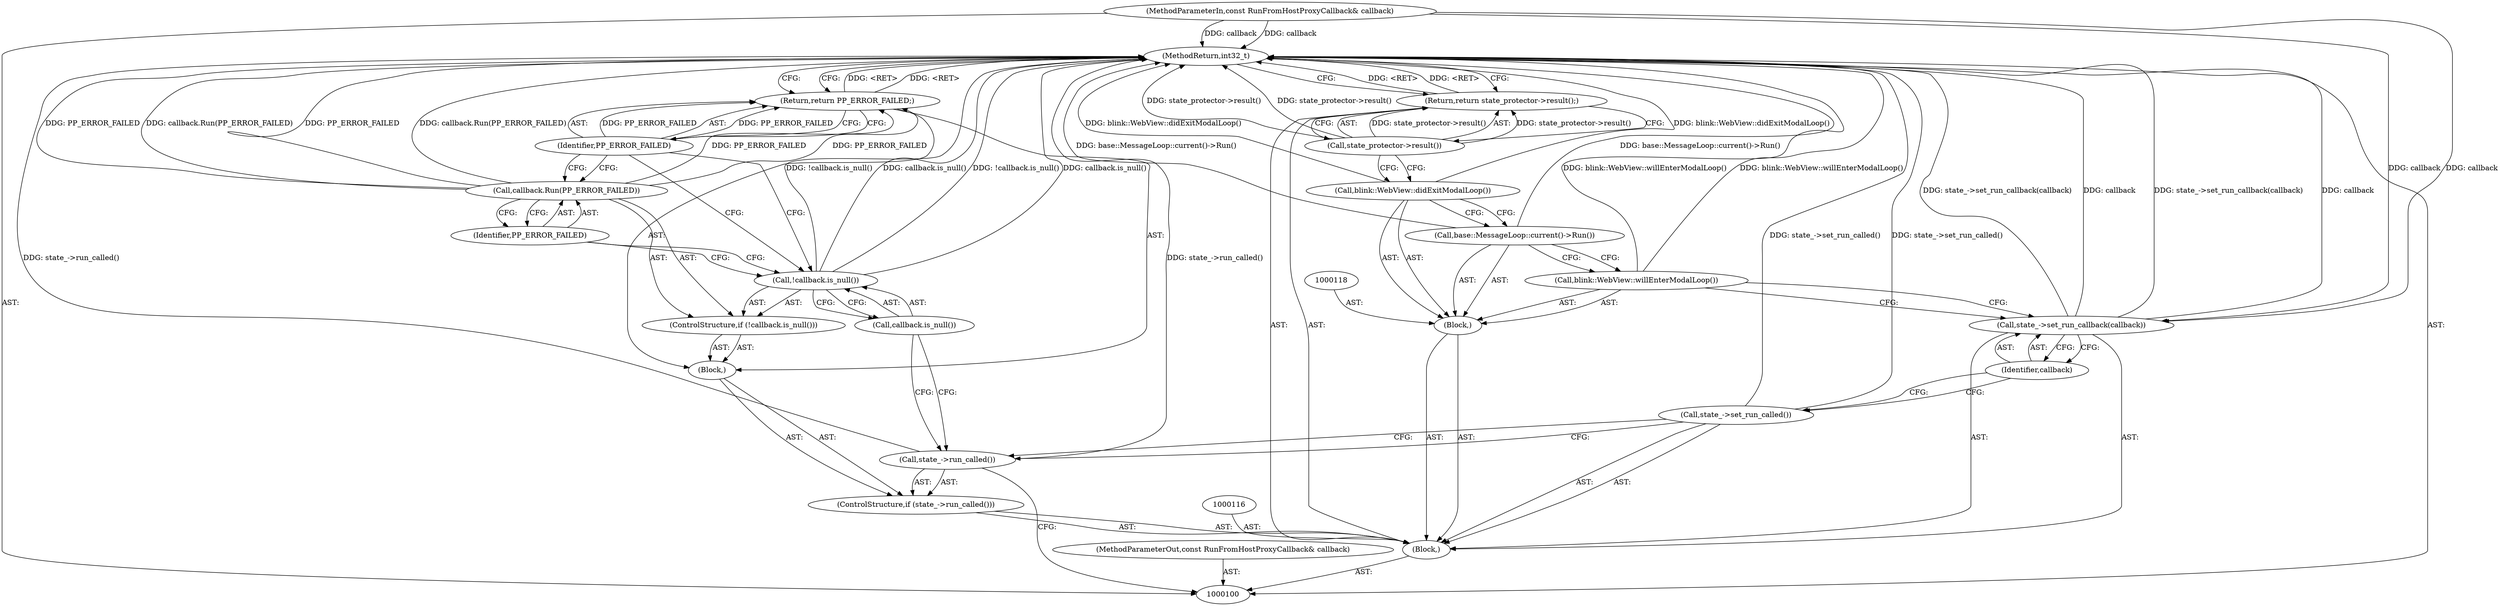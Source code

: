 digraph "0_Chrome_dd77c2a41c72589d929db0592565125ca629fb2c" {
"1000124" [label="(MethodReturn,int32_t)"];
"1000117" [label="(Block,)"];
"1000119" [label="(Call,blink::WebView::willEnterModalLoop())"];
"1000120" [label="(Call,base::MessageLoop::current()->Run())"];
"1000121" [label="(Call,blink::WebView::didExitModalLoop())"];
"1000101" [label="(MethodParameterIn,const RunFromHostProxyCallback& callback)"];
"1000165" [label="(MethodParameterOut,const RunFromHostProxyCallback& callback)"];
"1000102" [label="(Block,)"];
"1000122" [label="(Return,return state_protector->result();)"];
"1000123" [label="(Call,state_protector->result())"];
"1000103" [label="(ControlStructure,if (state_->run_called()))"];
"1000105" [label="(Block,)"];
"1000104" [label="(Call,state_->run_called())"];
"1000106" [label="(ControlStructure,if (!callback.is_null()))"];
"1000107" [label="(Call,!callback.is_null())"];
"1000108" [label="(Call,callback.is_null())"];
"1000110" [label="(Identifier,PP_ERROR_FAILED)"];
"1000109" [label="(Call,callback.Run(PP_ERROR_FAILED))"];
"1000112" [label="(Identifier,PP_ERROR_FAILED)"];
"1000111" [label="(Return,return PP_ERROR_FAILED;)"];
"1000113" [label="(Call,state_->set_run_called())"];
"1000114" [label="(Call,state_->set_run_callback(callback))"];
"1000115" [label="(Identifier,callback)"];
"1000124" -> "1000100"  [label="AST: "];
"1000124" -> "1000111"  [label="CFG: "];
"1000124" -> "1000122"  [label="CFG: "];
"1000111" -> "1000124"  [label="DDG: <RET>"];
"1000122" -> "1000124"  [label="DDG: <RET>"];
"1000107" -> "1000124"  [label="DDG: callback.is_null()"];
"1000107" -> "1000124"  [label="DDG: !callback.is_null()"];
"1000104" -> "1000124"  [label="DDG: state_->run_called()"];
"1000114" -> "1000124"  [label="DDG: state_->set_run_callback(callback)"];
"1000114" -> "1000124"  [label="DDG: callback"];
"1000123" -> "1000124"  [label="DDG: state_protector->result()"];
"1000119" -> "1000124"  [label="DDG: blink::WebView::willEnterModalLoop()"];
"1000109" -> "1000124"  [label="DDG: callback.Run(PP_ERROR_FAILED)"];
"1000109" -> "1000124"  [label="DDG: PP_ERROR_FAILED"];
"1000121" -> "1000124"  [label="DDG: blink::WebView::didExitModalLoop()"];
"1000113" -> "1000124"  [label="DDG: state_->set_run_called()"];
"1000101" -> "1000124"  [label="DDG: callback"];
"1000120" -> "1000124"  [label="DDG: base::MessageLoop::current()->Run()"];
"1000117" -> "1000102"  [label="AST: "];
"1000118" -> "1000117"  [label="AST: "];
"1000119" -> "1000117"  [label="AST: "];
"1000120" -> "1000117"  [label="AST: "];
"1000121" -> "1000117"  [label="AST: "];
"1000119" -> "1000117"  [label="AST: "];
"1000119" -> "1000114"  [label="CFG: "];
"1000120" -> "1000119"  [label="CFG: "];
"1000119" -> "1000124"  [label="DDG: blink::WebView::willEnterModalLoop()"];
"1000120" -> "1000117"  [label="AST: "];
"1000120" -> "1000119"  [label="CFG: "];
"1000121" -> "1000120"  [label="CFG: "];
"1000120" -> "1000124"  [label="DDG: base::MessageLoop::current()->Run()"];
"1000121" -> "1000117"  [label="AST: "];
"1000121" -> "1000120"  [label="CFG: "];
"1000123" -> "1000121"  [label="CFG: "];
"1000121" -> "1000124"  [label="DDG: blink::WebView::didExitModalLoop()"];
"1000101" -> "1000100"  [label="AST: "];
"1000101" -> "1000124"  [label="DDG: callback"];
"1000101" -> "1000114"  [label="DDG: callback"];
"1000165" -> "1000100"  [label="AST: "];
"1000102" -> "1000100"  [label="AST: "];
"1000103" -> "1000102"  [label="AST: "];
"1000113" -> "1000102"  [label="AST: "];
"1000114" -> "1000102"  [label="AST: "];
"1000116" -> "1000102"  [label="AST: "];
"1000117" -> "1000102"  [label="AST: "];
"1000122" -> "1000102"  [label="AST: "];
"1000122" -> "1000102"  [label="AST: "];
"1000122" -> "1000123"  [label="CFG: "];
"1000123" -> "1000122"  [label="AST: "];
"1000124" -> "1000122"  [label="CFG: "];
"1000122" -> "1000124"  [label="DDG: <RET>"];
"1000123" -> "1000122"  [label="DDG: state_protector->result()"];
"1000123" -> "1000122"  [label="AST: "];
"1000123" -> "1000121"  [label="CFG: "];
"1000122" -> "1000123"  [label="CFG: "];
"1000123" -> "1000124"  [label="DDG: state_protector->result()"];
"1000123" -> "1000122"  [label="DDG: state_protector->result()"];
"1000103" -> "1000102"  [label="AST: "];
"1000104" -> "1000103"  [label="AST: "];
"1000105" -> "1000103"  [label="AST: "];
"1000105" -> "1000103"  [label="AST: "];
"1000106" -> "1000105"  [label="AST: "];
"1000111" -> "1000105"  [label="AST: "];
"1000104" -> "1000103"  [label="AST: "];
"1000104" -> "1000100"  [label="CFG: "];
"1000108" -> "1000104"  [label="CFG: "];
"1000113" -> "1000104"  [label="CFG: "];
"1000104" -> "1000124"  [label="DDG: state_->run_called()"];
"1000106" -> "1000105"  [label="AST: "];
"1000107" -> "1000106"  [label="AST: "];
"1000109" -> "1000106"  [label="AST: "];
"1000107" -> "1000106"  [label="AST: "];
"1000107" -> "1000108"  [label="CFG: "];
"1000108" -> "1000107"  [label="AST: "];
"1000110" -> "1000107"  [label="CFG: "];
"1000112" -> "1000107"  [label="CFG: "];
"1000107" -> "1000124"  [label="DDG: callback.is_null()"];
"1000107" -> "1000124"  [label="DDG: !callback.is_null()"];
"1000108" -> "1000107"  [label="AST: "];
"1000108" -> "1000104"  [label="CFG: "];
"1000107" -> "1000108"  [label="CFG: "];
"1000110" -> "1000109"  [label="AST: "];
"1000110" -> "1000107"  [label="CFG: "];
"1000109" -> "1000110"  [label="CFG: "];
"1000109" -> "1000106"  [label="AST: "];
"1000109" -> "1000110"  [label="CFG: "];
"1000110" -> "1000109"  [label="AST: "];
"1000112" -> "1000109"  [label="CFG: "];
"1000109" -> "1000124"  [label="DDG: callback.Run(PP_ERROR_FAILED)"];
"1000109" -> "1000124"  [label="DDG: PP_ERROR_FAILED"];
"1000109" -> "1000111"  [label="DDG: PP_ERROR_FAILED"];
"1000112" -> "1000111"  [label="AST: "];
"1000112" -> "1000109"  [label="CFG: "];
"1000112" -> "1000107"  [label="CFG: "];
"1000111" -> "1000112"  [label="CFG: "];
"1000112" -> "1000111"  [label="DDG: PP_ERROR_FAILED"];
"1000111" -> "1000105"  [label="AST: "];
"1000111" -> "1000112"  [label="CFG: "];
"1000112" -> "1000111"  [label="AST: "];
"1000124" -> "1000111"  [label="CFG: "];
"1000111" -> "1000124"  [label="DDG: <RET>"];
"1000112" -> "1000111"  [label="DDG: PP_ERROR_FAILED"];
"1000109" -> "1000111"  [label="DDG: PP_ERROR_FAILED"];
"1000113" -> "1000102"  [label="AST: "];
"1000113" -> "1000104"  [label="CFG: "];
"1000115" -> "1000113"  [label="CFG: "];
"1000113" -> "1000124"  [label="DDG: state_->set_run_called()"];
"1000114" -> "1000102"  [label="AST: "];
"1000114" -> "1000115"  [label="CFG: "];
"1000115" -> "1000114"  [label="AST: "];
"1000119" -> "1000114"  [label="CFG: "];
"1000114" -> "1000124"  [label="DDG: state_->set_run_callback(callback)"];
"1000114" -> "1000124"  [label="DDG: callback"];
"1000101" -> "1000114"  [label="DDG: callback"];
"1000115" -> "1000114"  [label="AST: "];
"1000115" -> "1000113"  [label="CFG: "];
"1000114" -> "1000115"  [label="CFG: "];
}
